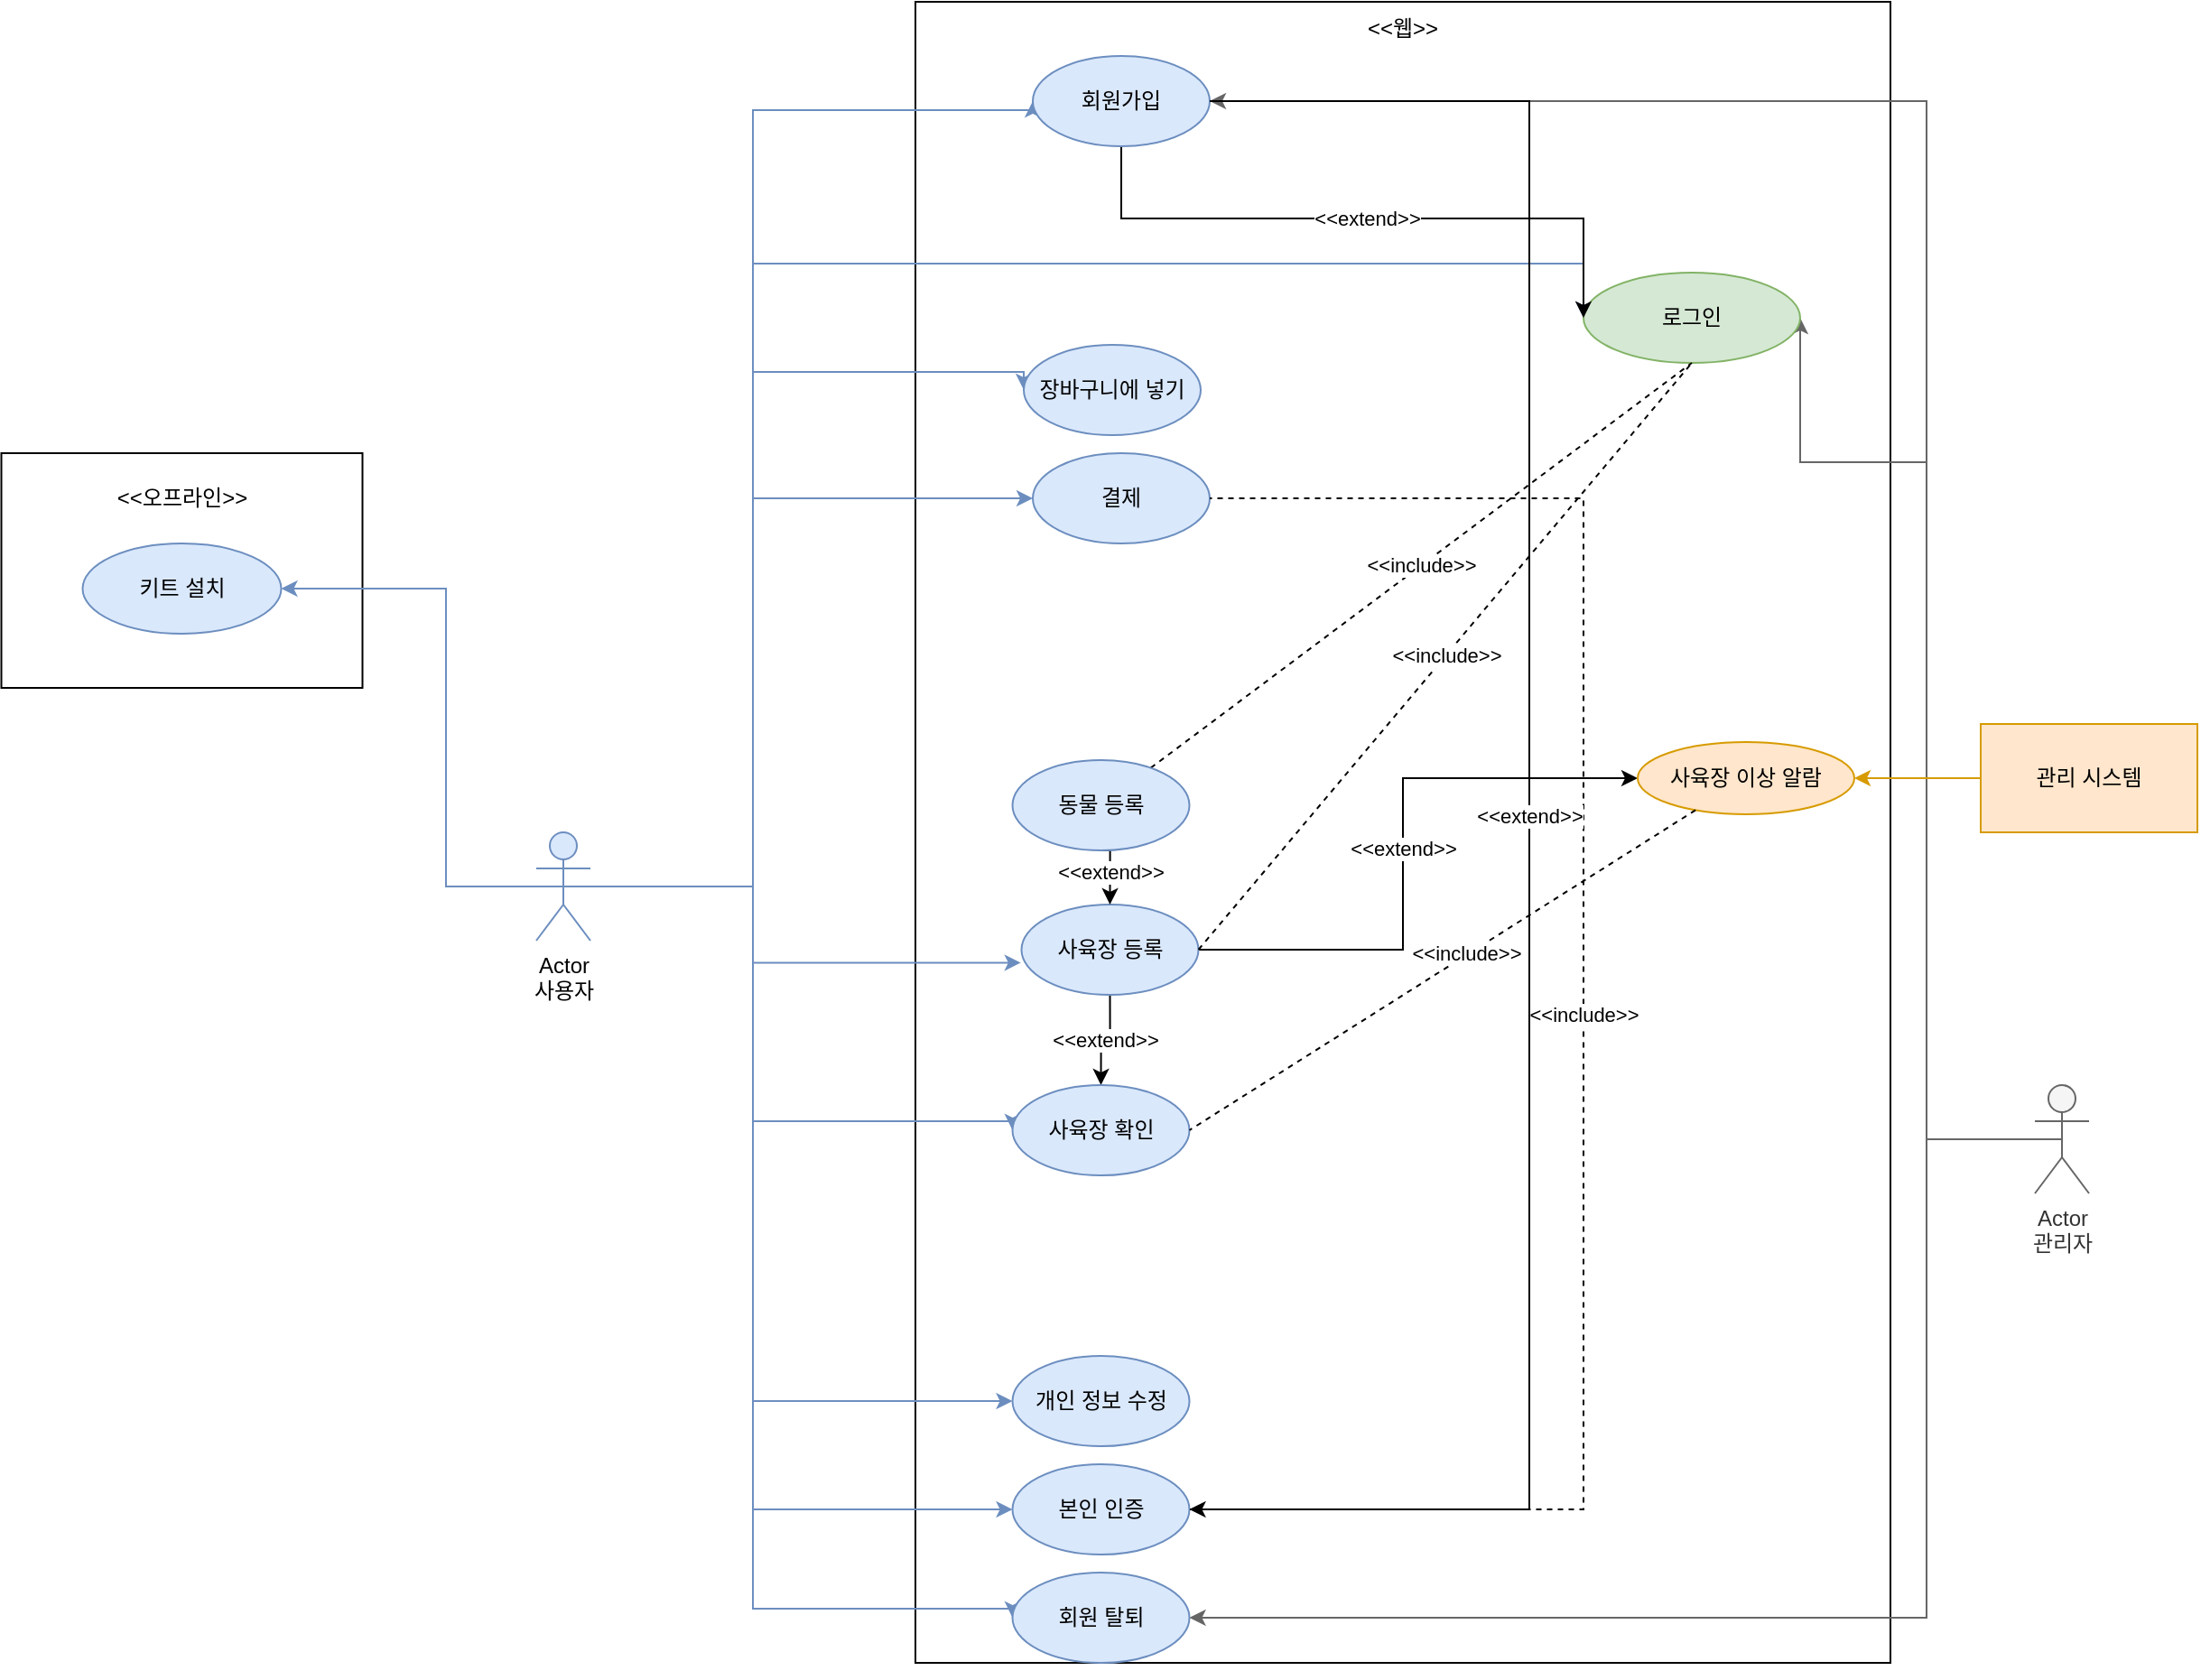 <mxfile version="20.4.1" type="google"><diagram name="Page-1" id="0783ab3e-0a74-02c8-0abd-f7b4e66b4bec"><mxGraphModel grid="1" page="1" gridSize="10" guides="1" tooltips="1" connect="1" arrows="1" fold="1" pageScale="1" pageWidth="850" pageHeight="1100" background="none" math="0" shadow="0"><root><mxCell id="0"/><mxCell id="1" parent="0"/><mxCell id="b7hAIilu3tTyvRvXeYfK-7" value="" style="rounded=0;whiteSpace=wrap;html=1;" vertex="1" parent="1"><mxGeometry x="120" y="320" width="540" height="920" as="geometry"/></mxCell><mxCell id="b7hAIilu3tTyvRvXeYfK-73" style="edgeStyle=orthogonalEdgeStyle;rounded=0;orthogonalLoop=1;jettySize=auto;html=1;exitX=0.5;exitY=0.5;exitDx=0;exitDy=0;exitPerimeter=0;entryX=-0.004;entryY=0.644;entryDx=0;entryDy=0;entryPerimeter=0;fillColor=#dae8fc;strokeColor=#6c8ebf;" edge="1" parent="1" source="b7hAIilu3tTyvRvXeYfK-1" target="b7hAIilu3tTyvRvXeYfK-33"><mxGeometry relative="1" as="geometry"><Array as="points"><mxPoint x="30" y="810"/><mxPoint x="30" y="852"/></Array></mxGeometry></mxCell><mxCell id="b7hAIilu3tTyvRvXeYfK-79" style="edgeStyle=orthogonalEdgeStyle;rounded=0;orthogonalLoop=1;jettySize=auto;html=1;exitX=0.5;exitY=0.5;exitDx=0;exitDy=0;exitPerimeter=0;entryX=0;entryY=0.5;entryDx=0;entryDy=0;fillColor=#dae8fc;strokeColor=#6c8ebf;" edge="1" parent="1" source="b7hAIilu3tTyvRvXeYfK-1" target="b7hAIilu3tTyvRvXeYfK-61"><mxGeometry relative="1" as="geometry"><Array as="points"><mxPoint x="30" y="810"/><mxPoint x="30" y="1095"/></Array></mxGeometry></mxCell><mxCell id="b7hAIilu3tTyvRvXeYfK-80" value="" style="edgeStyle=orthogonalEdgeStyle;rounded=0;orthogonalLoop=1;jettySize=auto;html=1;exitX=0.5;exitY=0.5;exitDx=0;exitDy=0;exitPerimeter=0;entryX=0;entryY=0.5;entryDx=0;entryDy=0;verticalAlign=bottom;fillColor=#dae8fc;strokeColor=#6c8ebf;align=center;" edge="1" parent="1" source="b7hAIilu3tTyvRvXeYfK-1" target="b7hAIilu3tTyvRvXeYfK-59"><mxGeometry x="0.607" relative="1" as="geometry"><Array as="points"><mxPoint x="30" y="810"/><mxPoint x="30" y="1155"/></Array><mxPoint as="offset"/></mxGeometry></mxCell><mxCell id="il_obPK-NFs9Byd9x7VW-1" style="edgeStyle=orthogonalEdgeStyle;rounded=0;orthogonalLoop=1;jettySize=auto;html=1;exitX=0.5;exitY=0.5;exitDx=0;exitDy=0;exitPerimeter=0;entryX=0;entryY=0.5;entryDx=0;entryDy=0;fillColor=#dae8fc;strokeColor=#6c8ebf;" edge="1" parent="1" source="b7hAIilu3tTyvRvXeYfK-1" target="b7hAIilu3tTyvRvXeYfK-16"><mxGeometry relative="1" as="geometry"><Array as="points"><mxPoint x="30" y="810"/><mxPoint x="30" y="465"/></Array></mxGeometry></mxCell><mxCell id="il_obPK-NFs9Byd9x7VW-9" style="edgeStyle=orthogonalEdgeStyle;rounded=0;orthogonalLoop=1;jettySize=auto;html=1;exitX=0.5;exitY=0.5;exitDx=0;exitDy=0;exitPerimeter=0;fillColor=#dae8fc;strokeColor=#6c8ebf;entryX=0;entryY=0.5;entryDx=0;entryDy=0;" edge="1" parent="1" source="b7hAIilu3tTyvRvXeYfK-1" target="il_obPK-NFs9Byd9x7VW-8"><mxGeometry relative="1" as="geometry"><Array as="points"><mxPoint x="30" y="810"/><mxPoint x="30" y="380"/><mxPoint x="185" y="380"/></Array></mxGeometry></mxCell><mxCell id="PrbJI8jICCo2a-ZlPY97-13" style="edgeStyle=orthogonalEdgeStyle;rounded=0;orthogonalLoop=1;jettySize=auto;html=1;exitX=0.5;exitY=0.5;exitDx=0;exitDy=0;exitPerimeter=0;entryX=0;entryY=0.5;entryDx=0;entryDy=0;fillColor=#dae8fc;strokeColor=#6c8ebf;" edge="1" parent="1" source="b7hAIilu3tTyvRvXeYfK-1" target="b7hAIilu3tTyvRvXeYfK-69"><mxGeometry relative="1" as="geometry"><Array as="points"><mxPoint x="30" y="810"/><mxPoint x="30" y="525"/></Array></mxGeometry></mxCell><mxCell id="PrbJI8jICCo2a-ZlPY97-14" style="edgeStyle=orthogonalEdgeStyle;rounded=0;orthogonalLoop=1;jettySize=auto;html=1;exitX=0.5;exitY=0.5;exitDx=0;exitDy=0;exitPerimeter=0;entryX=0;entryY=0.5;entryDx=0;entryDy=0;fillColor=#dae8fc;strokeColor=#6c8ebf;" edge="1" parent="1" source="b7hAIilu3tTyvRvXeYfK-1" target="b7hAIilu3tTyvRvXeYfK-54"><mxGeometry relative="1" as="geometry"><Array as="points"><mxPoint x="30" y="810"/><mxPoint x="30" y="595"/></Array></mxGeometry></mxCell><mxCell id="PrbJI8jICCo2a-ZlPY97-15" style="edgeStyle=orthogonalEdgeStyle;rounded=0;orthogonalLoop=1;jettySize=auto;html=1;exitX=0.5;exitY=0.5;exitDx=0;exitDy=0;exitPerimeter=0;entryX=0;entryY=0.5;entryDx=0;entryDy=0;fillColor=#dae8fc;strokeColor=#6c8ebf;" edge="1" parent="1" source="b7hAIilu3tTyvRvXeYfK-1" target="b7hAIilu3tTyvRvXeYfK-56"><mxGeometry relative="1" as="geometry"><Array as="points"><mxPoint x="30" y="810"/><mxPoint x="30" y="940"/></Array></mxGeometry></mxCell><mxCell id="PrbJI8jICCo2a-ZlPY97-27" style="edgeStyle=orthogonalEdgeStyle;rounded=0;orthogonalLoop=1;jettySize=auto;html=1;exitX=0.5;exitY=0.5;exitDx=0;exitDy=0;exitPerimeter=0;entryX=0;entryY=0.5;entryDx=0;entryDy=0;fillColor=#dae8fc;strokeColor=#6c8ebf;" edge="1" parent="1" source="b7hAIilu3tTyvRvXeYfK-1" target="b7hAIilu3tTyvRvXeYfK-60"><mxGeometry relative="1" as="geometry"><Array as="points"><mxPoint x="30" y="810"/><mxPoint x="30" y="1210"/></Array></mxGeometry></mxCell><mxCell id="b7hAIilu3tTyvRvXeYfK-1" value="Actor&lt;br&gt;사용자" style="shape=umlActor;verticalLabelPosition=bottom;verticalAlign=top;html=1;outlineConnect=0;fillColor=#dae8fc;strokeColor=#6c8ebf;" vertex="1" parent="1"><mxGeometry x="-90" y="780" width="30" height="60" as="geometry"/></mxCell><mxCell id="PrbJI8jICCo2a-ZlPY97-11" style="edgeStyle=orthogonalEdgeStyle;rounded=0;orthogonalLoop=1;jettySize=auto;html=1;exitX=0.5;exitY=0.5;exitDx=0;exitDy=0;exitPerimeter=0;entryX=1;entryY=0.5;entryDx=0;entryDy=0;fillColor=#f5f5f5;strokeColor=#666666;" edge="1" parent="1" source="b7hAIilu3tTyvRvXeYfK-2" target="b7hAIilu3tTyvRvXeYfK-16"><mxGeometry relative="1" as="geometry"><Array as="points"><mxPoint x="680" y="950"/><mxPoint x="680" y="575"/></Array></mxGeometry></mxCell><mxCell id="PrbJI8jICCo2a-ZlPY97-12" style="edgeStyle=orthogonalEdgeStyle;rounded=0;orthogonalLoop=1;jettySize=auto;html=1;exitX=0.5;exitY=0.5;exitDx=0;exitDy=0;exitPerimeter=0;entryX=1;entryY=0.5;entryDx=0;entryDy=0;fillColor=#f5f5f5;strokeColor=#666666;" edge="1" parent="1" source="b7hAIilu3tTyvRvXeYfK-2" target="il_obPK-NFs9Byd9x7VW-8"><mxGeometry relative="1" as="geometry"><Array as="points"><mxPoint x="680" y="950"/><mxPoint x="680" y="375"/></Array></mxGeometry></mxCell><mxCell id="b7hAIilu3tTyvRvXeYfK-2" value="Actor&lt;br&gt;관리자" style="shape=umlActor;verticalLabelPosition=bottom;verticalAlign=top;html=1;outlineConnect=0;fillColor=#f5f5f5;strokeColor=#666666;fontColor=#333333;" vertex="1" parent="1"><mxGeometry x="740" y="920" width="30" height="60" as="geometry"/></mxCell><mxCell id="b7hAIilu3tTyvRvXeYfK-9" value="" style="rounded=0;whiteSpace=wrap;html=1;" vertex="1" parent="1"><mxGeometry x="-386.25" y="570" width="200" height="130" as="geometry"/></mxCell><mxCell id="b7hAIilu3tTyvRvXeYfK-11" value="&amp;lt;&amp;lt;웹&amp;gt;&amp;gt;" style="text;html=1;strokeColor=none;fillColor=none;align=center;verticalAlign=middle;whiteSpace=wrap;rounded=0;" vertex="1" parent="1"><mxGeometry x="360" y="320" width="60" height="30" as="geometry"/></mxCell><mxCell id="b7hAIilu3tTyvRvXeYfK-16" value="로그인" style="ellipse;whiteSpace=wrap;html=1;fillColor=#d5e8d4;strokeColor=#82b366;" vertex="1" parent="1"><mxGeometry x="490" y="470" width="120" height="50" as="geometry"/></mxCell><mxCell id="b7hAIilu3tTyvRvXeYfK-84" value="&amp;lt;&amp;lt;extend&amp;gt;&amp;gt;" style="edgeStyle=orthogonalEdgeStyle;rounded=0;orthogonalLoop=1;jettySize=auto;html=1;exitX=1;exitY=0.5;exitDx=0;exitDy=0;entryX=0;entryY=0.5;entryDx=0;entryDy=0;" edge="1" parent="1" source="b7hAIilu3tTyvRvXeYfK-33" target="b7hAIilu3tTyvRvXeYfK-83"><mxGeometry relative="1" as="geometry"><Array as="points"><mxPoint x="390" y="845"/><mxPoint x="390" y="750"/></Array></mxGeometry></mxCell><mxCell id="PrbJI8jICCo2a-ZlPY97-3" value="&amp;lt;&amp;lt;extend&amp;gt;&amp;gt;" style="edgeStyle=orthogonalEdgeStyle;rounded=0;orthogonalLoop=1;jettySize=auto;html=1;exitX=0.5;exitY=1;exitDx=0;exitDy=0;entryX=0.5;entryY=0;entryDx=0;entryDy=0;" edge="1" parent="1" source="b7hAIilu3tTyvRvXeYfK-33" target="b7hAIilu3tTyvRvXeYfK-56"><mxGeometry relative="1" as="geometry"/></mxCell><mxCell id="b7hAIilu3tTyvRvXeYfK-33" value="사육장 등록" style="ellipse;whiteSpace=wrap;html=1;fillColor=#dae8fc;strokeColor=#6c8ebf;" vertex="1" parent="1"><mxGeometry x="178.75" y="820" width="98" height="50" as="geometry"/></mxCell><mxCell id="b7hAIilu3tTyvRvXeYfK-43" value="&amp;lt;&amp;lt;include&amp;gt;&amp;gt;" style="endArrow=none;dashed=1;html=1;rounded=0;entryX=0.5;entryY=1;entryDx=0;entryDy=0;exitX=1;exitY=0.5;exitDx=0;exitDy=0;" edge="1" parent="1" source="b7hAIilu3tTyvRvXeYfK-33" target="b7hAIilu3tTyvRvXeYfK-16"><mxGeometry width="50" height="50" relative="1" as="geometry"><mxPoint x="400" y="810" as="sourcePoint"/><mxPoint x="450" y="760" as="targetPoint"/></mxGeometry></mxCell><mxCell id="b7hAIilu3tTyvRvXeYfK-49" value="&amp;lt;&amp;lt;include&amp;gt;&amp;gt;" style="endArrow=none;dashed=1;html=1;rounded=0;entryX=0.5;entryY=1;entryDx=0;entryDy=0;" edge="1" parent="1" source="il_obPK-NFs9Byd9x7VW-2" target="b7hAIilu3tTyvRvXeYfK-16"><mxGeometry width="50" height="50" relative="1" as="geometry"><mxPoint x="305" y="725" as="sourcePoint"/><mxPoint x="450" y="760" as="targetPoint"/></mxGeometry></mxCell><mxCell id="b7hAIilu3tTyvRvXeYfK-54" value="결제" style="ellipse;whiteSpace=wrap;html=1;fillColor=#dae8fc;strokeColor=#6c8ebf;" vertex="1" parent="1"><mxGeometry x="185" y="570" width="98" height="50" as="geometry"/></mxCell><mxCell id="b7hAIilu3tTyvRvXeYfK-56" value="사육장 확인" style="ellipse;whiteSpace=wrap;html=1;fillColor=#dae8fc;strokeColor=#6c8ebf;" vertex="1" parent="1"><mxGeometry x="173.75" y="920" width="98" height="50" as="geometry"/></mxCell><mxCell id="PrbJI8jICCo2a-ZlPY97-24" value="&amp;lt;&amp;lt;include&amp;gt;&amp;gt;" style="edgeStyle=orthogonalEdgeStyle;rounded=0;orthogonalLoop=1;jettySize=auto;html=1;exitX=1;exitY=0.5;exitDx=0;exitDy=0;entryX=1;entryY=0.5;entryDx=0;entryDy=0;endArrow=none;endFill=0;dashed=1;" edge="1" parent="1" source="b7hAIilu3tTyvRvXeYfK-59" target="b7hAIilu3tTyvRvXeYfK-54"><mxGeometry relative="1" as="geometry"><Array as="points"><mxPoint x="490" y="1155"/><mxPoint x="490" y="595"/></Array></mxGeometry></mxCell><mxCell id="b7hAIilu3tTyvRvXeYfK-59" value="본인 인증&lt;br&gt;" style="ellipse;whiteSpace=wrap;html=1;fillColor=#dae8fc;strokeColor=#6c8ebf;" vertex="1" parent="1"><mxGeometry x="173.75" y="1130" width="98" height="50" as="geometry"/></mxCell><mxCell id="b7hAIilu3tTyvRvXeYfK-60" value="회원 탈퇴" style="ellipse;whiteSpace=wrap;html=1;fillColor=#dae8fc;strokeColor=#6c8ebf;" vertex="1" parent="1"><mxGeometry x="173.75" y="1190" width="98" height="50" as="geometry"/></mxCell><mxCell id="b7hAIilu3tTyvRvXeYfK-61" value="개인 정보 수정" style="ellipse;whiteSpace=wrap;html=1;fillColor=#dae8fc;strokeColor=#6c8ebf;" vertex="1" parent="1"><mxGeometry x="173.75" y="1070" width="98" height="50" as="geometry"/></mxCell><mxCell id="b7hAIilu3tTyvRvXeYfK-69" value="장바구니에 넣기" style="ellipse;whiteSpace=wrap;html=1;fillColor=#dae8fc;strokeColor=#6c8ebf;" vertex="1" parent="1"><mxGeometry x="180" y="510" width="98" height="50" as="geometry"/></mxCell><mxCell id="b7hAIilu3tTyvRvXeYfK-63" style="edgeStyle=orthogonalEdgeStyle;rounded=0;orthogonalLoop=1;jettySize=auto;html=1;exitX=0.5;exitY=0.5;exitDx=0;exitDy=0;exitPerimeter=0;fillColor=#f5f5f5;strokeColor=#666666;entryX=1;entryY=0.5;entryDx=0;entryDy=0;" edge="1" parent="1" source="b7hAIilu3tTyvRvXeYfK-2" target="b7hAIilu3tTyvRvXeYfK-60"><mxGeometry relative="1" as="geometry"><Array as="points"><mxPoint x="680" y="950"/><mxPoint x="680" y="1215"/></Array><mxPoint x="310" y="1210" as="targetPoint"/></mxGeometry></mxCell><mxCell id="b7hAIilu3tTyvRvXeYfK-83" value="사육장 이상 알람" style="ellipse;whiteSpace=wrap;html=1;fillColor=#ffe6cc;strokeColor=#d79b00;" vertex="1" parent="1"><mxGeometry x="520" y="730" width="120" height="40" as="geometry"/></mxCell><mxCell id="b7hAIilu3tTyvRvXeYfK-86" style="edgeStyle=orthogonalEdgeStyle;rounded=0;orthogonalLoop=1;jettySize=auto;html=1;exitX=0.5;exitY=1;exitDx=0;exitDy=0;" edge="1" parent="1" source="b7hAIilu3tTyvRvXeYfK-7" target="b7hAIilu3tTyvRvXeYfK-7"><mxGeometry relative="1" as="geometry"/></mxCell><mxCell id="CCxLtATUPUXsUlKwAEak-3" value="키트 설치" style="ellipse;whiteSpace=wrap;html=1;fillColor=#dae8fc;strokeColor=#6c8ebf;" vertex="1" parent="1"><mxGeometry x="-341.25" y="620" width="110" height="50" as="geometry"/></mxCell><mxCell id="CCxLtATUPUXsUlKwAEak-15" style="edgeStyle=orthogonalEdgeStyle;rounded=0;orthogonalLoop=1;jettySize=auto;html=1;entryX=1;entryY=0.5;entryDx=0;entryDy=0;exitX=0.5;exitY=0.5;exitDx=0;exitDy=0;exitPerimeter=0;fillColor=#dae8fc;strokeColor=#6c8ebf;" edge="1" parent="1" source="b7hAIilu3tTyvRvXeYfK-1" target="CCxLtATUPUXsUlKwAEak-3"><mxGeometry relative="1" as="geometry"><mxPoint x="-220.0" y="605" as="targetPoint"/><mxPoint x="-125" y="790" as="sourcePoint"/><Array as="points"><mxPoint x="-140" y="810"/><mxPoint x="-140" y="645"/></Array></mxGeometry></mxCell><mxCell id="il_obPK-NFs9Byd9x7VW-3" value="&amp;lt;&amp;lt;extend&amp;gt;&amp;gt;" style="edgeStyle=orthogonalEdgeStyle;rounded=0;orthogonalLoop=1;jettySize=auto;html=1;exitX=0.5;exitY=1;exitDx=0;exitDy=0;entryX=0.5;entryY=0;entryDx=0;entryDy=0;" edge="1" parent="1" source="il_obPK-NFs9Byd9x7VW-2" target="b7hAIilu3tTyvRvXeYfK-33"><mxGeometry relative="1" as="geometry"/></mxCell><mxCell id="il_obPK-NFs9Byd9x7VW-2" value="동물 등록" style="ellipse;whiteSpace=wrap;html=1;fillColor=#dae8fc;strokeColor=#6c8ebf;" vertex="1" parent="1"><mxGeometry x="173.75" y="740" width="98" height="50" as="geometry"/></mxCell><mxCell id="il_obPK-NFs9Byd9x7VW-10" value="&amp;lt;&amp;lt;extend&amp;gt;&amp;gt;" style="edgeStyle=orthogonalEdgeStyle;rounded=0;orthogonalLoop=1;jettySize=auto;html=1;exitX=0.5;exitY=1;exitDx=0;exitDy=0;entryX=0;entryY=0.5;entryDx=0;entryDy=0;" edge="1" parent="1" source="il_obPK-NFs9Byd9x7VW-8" target="b7hAIilu3tTyvRvXeYfK-16"><mxGeometry relative="1" as="geometry"><Array as="points"><mxPoint x="234" y="440"/><mxPoint x="490" y="440"/></Array></mxGeometry></mxCell><mxCell id="il_obPK-NFs9Byd9x7VW-8" value="회원가입" style="ellipse;whiteSpace=wrap;html=1;fillColor=#dae8fc;strokeColor=#6c8ebf;" vertex="1" parent="1"><mxGeometry x="185" y="350" width="98" height="50" as="geometry"/></mxCell><mxCell id="PrbJI8jICCo2a-ZlPY97-9" value="&amp;lt;&amp;lt;오프라인&amp;gt;&amp;gt;" style="text;html=1;strokeColor=none;fillColor=none;align=center;verticalAlign=middle;whiteSpace=wrap;rounded=0;" vertex="1" parent="1"><mxGeometry x="-326.25" y="580" width="80" height="30" as="geometry"/></mxCell><mxCell id="LwUgSI7dI-aC7SJhAKCo-1" value="&amp;lt;&amp;lt;include&amp;gt;&amp;gt;" style="endArrow=none;dashed=1;html=1;rounded=0;entryX=1;entryY=0.5;entryDx=0;entryDy=0;" edge="1" parent="1" source="b7hAIilu3tTyvRvXeYfK-83" target="b7hAIilu3tTyvRvXeYfK-56"><mxGeometry x="-0.097" y="-1" width="50" height="50" relative="1" as="geometry"><mxPoint x="435" y="981.47" as="sourcePoint"/><mxPoint x="357.449" y="980.004" as="targetPoint"/><mxPoint as="offset"/></mxGeometry></mxCell><mxCell id="PrbJI8jICCo2a-ZlPY97-29" value="&amp;lt;&amp;lt;extend&amp;gt;&amp;gt;" style="edgeStyle=orthogonalEdgeStyle;rounded=0;orthogonalLoop=1;jettySize=auto;html=1;exitX=1;exitY=0.5;exitDx=0;exitDy=0;entryX=1;entryY=0.5;entryDx=0;entryDy=0;endArrow=classic;endFill=1;" edge="1" parent="1" source="il_obPK-NFs9Byd9x7VW-8" target="b7hAIilu3tTyvRvXeYfK-59"><mxGeometry relative="1" as="geometry"><mxPoint x="560" y="415" as="sourcePoint"/><Array as="points"><mxPoint x="460" y="375"/><mxPoint x="460" y="1155"/></Array></mxGeometry></mxCell><mxCell id="PrbJI8jICCo2a-ZlPY97-26" style="edgeStyle=orthogonalEdgeStyle;rounded=0;orthogonalLoop=1;jettySize=auto;html=1;exitX=0;exitY=0.5;exitDx=0;exitDy=0;fillColor=#ffe6cc;strokeColor=#d79b00;" edge="1" parent="1" source="PrbJI8jICCo2a-ZlPY97-25" target="b7hAIilu3tTyvRvXeYfK-83"><mxGeometry relative="1" as="geometry"/></mxCell><mxCell id="PrbJI8jICCo2a-ZlPY97-25" value="관리 시스템" style="rounded=0;whiteSpace=wrap;html=1;fillColor=#ffe6cc;strokeColor=#d79b00;" vertex="1" parent="1"><mxGeometry x="710" y="720" width="120" height="60" as="geometry"/></mxCell></root></mxGraphModel></diagram></mxfile>